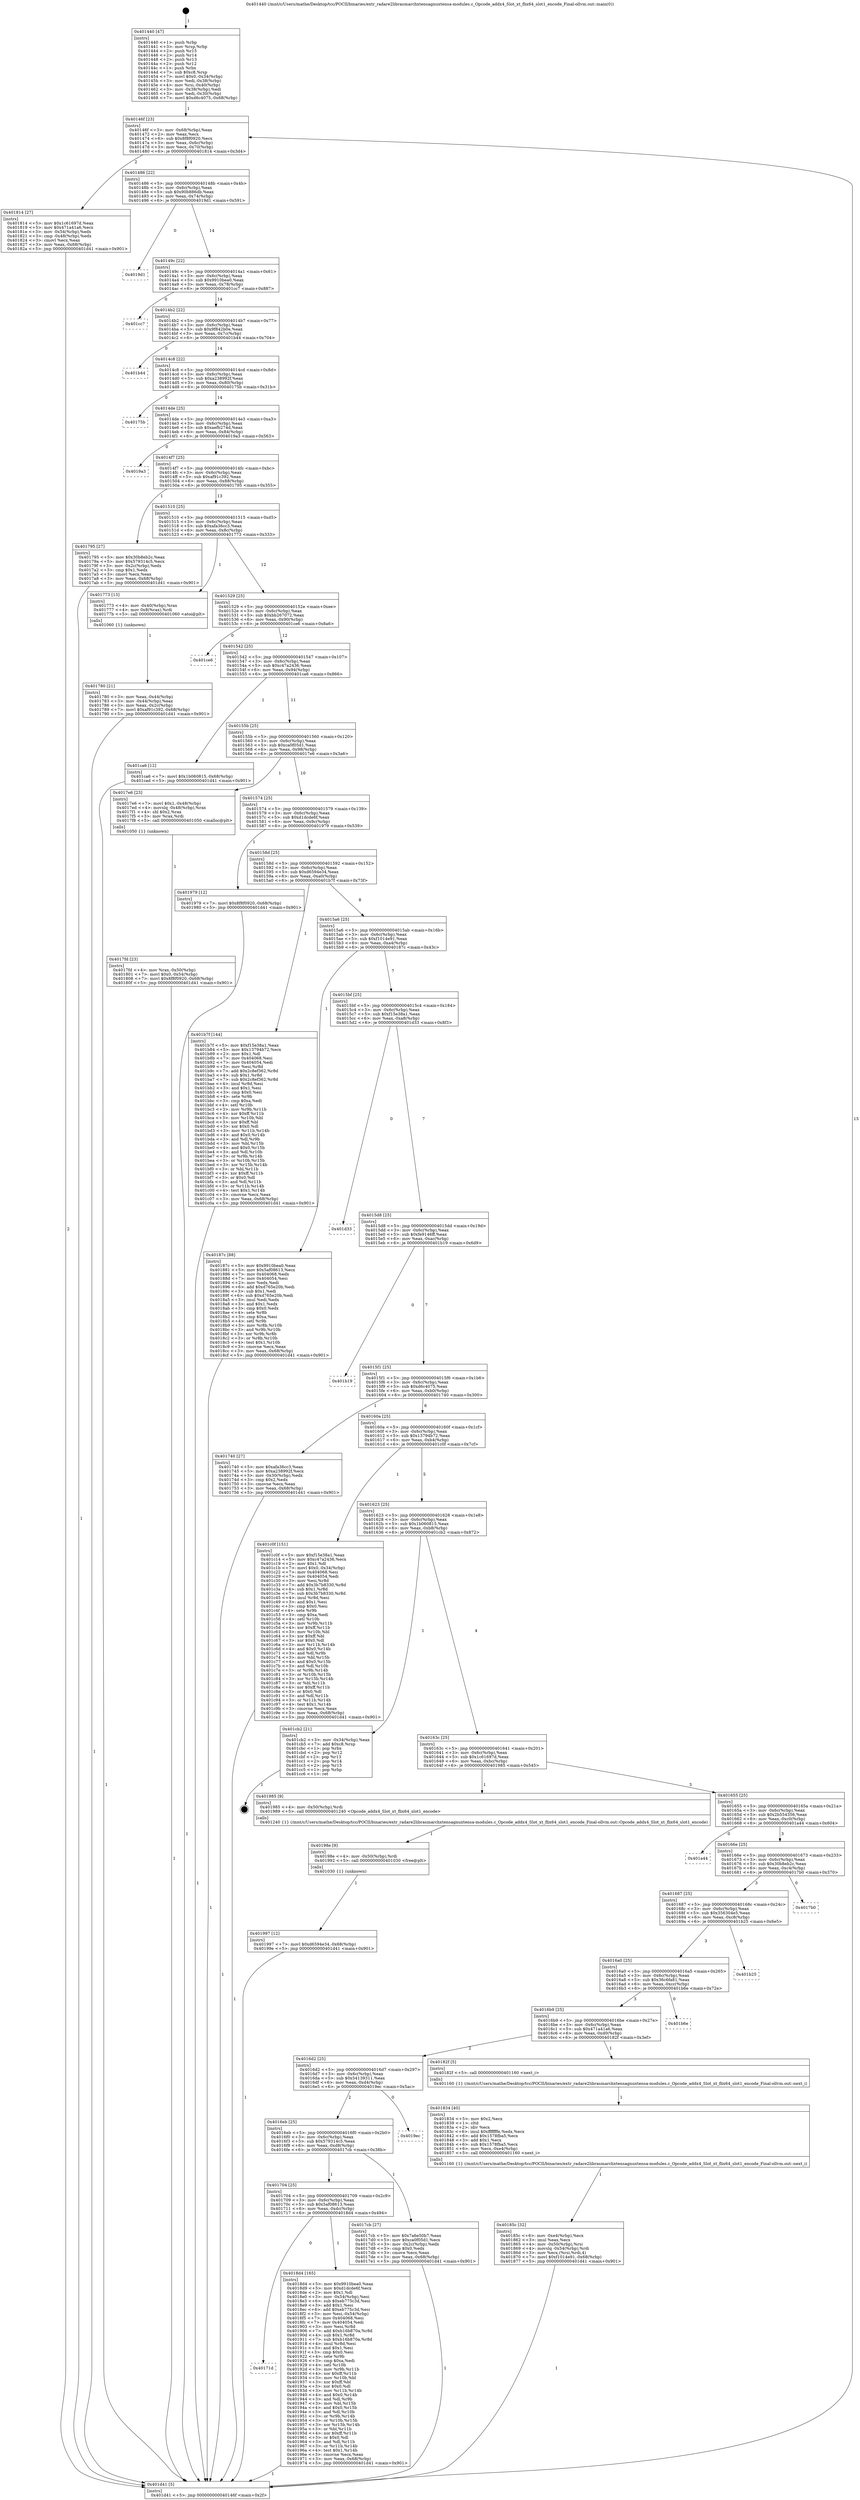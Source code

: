 digraph "0x401440" {
  label = "0x401440 (/mnt/c/Users/mathe/Desktop/tcc/POCII/binaries/extr_radare2librasmarchxtensagnuxtensa-modules.c_Opcode_addx4_Slot_xt_flix64_slot1_encode_Final-ollvm.out::main(0))"
  labelloc = "t"
  node[shape=record]

  Entry [label="",width=0.3,height=0.3,shape=circle,fillcolor=black,style=filled]
  "0x40146f" [label="{
     0x40146f [23]\l
     | [instrs]\l
     &nbsp;&nbsp;0x40146f \<+3\>: mov -0x68(%rbp),%eax\l
     &nbsp;&nbsp;0x401472 \<+2\>: mov %eax,%ecx\l
     &nbsp;&nbsp;0x401474 \<+6\>: sub $0x8f8f0920,%ecx\l
     &nbsp;&nbsp;0x40147a \<+3\>: mov %eax,-0x6c(%rbp)\l
     &nbsp;&nbsp;0x40147d \<+3\>: mov %ecx,-0x70(%rbp)\l
     &nbsp;&nbsp;0x401480 \<+6\>: je 0000000000401814 \<main+0x3d4\>\l
  }"]
  "0x401814" [label="{
     0x401814 [27]\l
     | [instrs]\l
     &nbsp;&nbsp;0x401814 \<+5\>: mov $0x1c61697d,%eax\l
     &nbsp;&nbsp;0x401819 \<+5\>: mov $0x471a41a6,%ecx\l
     &nbsp;&nbsp;0x40181e \<+3\>: mov -0x54(%rbp),%edx\l
     &nbsp;&nbsp;0x401821 \<+3\>: cmp -0x48(%rbp),%edx\l
     &nbsp;&nbsp;0x401824 \<+3\>: cmovl %ecx,%eax\l
     &nbsp;&nbsp;0x401827 \<+3\>: mov %eax,-0x68(%rbp)\l
     &nbsp;&nbsp;0x40182a \<+5\>: jmp 0000000000401d41 \<main+0x901\>\l
  }"]
  "0x401486" [label="{
     0x401486 [22]\l
     | [instrs]\l
     &nbsp;&nbsp;0x401486 \<+5\>: jmp 000000000040148b \<main+0x4b\>\l
     &nbsp;&nbsp;0x40148b \<+3\>: mov -0x6c(%rbp),%eax\l
     &nbsp;&nbsp;0x40148e \<+5\>: sub $0x90b886db,%eax\l
     &nbsp;&nbsp;0x401493 \<+3\>: mov %eax,-0x74(%rbp)\l
     &nbsp;&nbsp;0x401496 \<+6\>: je 00000000004019d1 \<main+0x591\>\l
  }"]
  Exit [label="",width=0.3,height=0.3,shape=circle,fillcolor=black,style=filled,peripheries=2]
  "0x4019d1" [label="{
     0x4019d1\l
  }", style=dashed]
  "0x40149c" [label="{
     0x40149c [22]\l
     | [instrs]\l
     &nbsp;&nbsp;0x40149c \<+5\>: jmp 00000000004014a1 \<main+0x61\>\l
     &nbsp;&nbsp;0x4014a1 \<+3\>: mov -0x6c(%rbp),%eax\l
     &nbsp;&nbsp;0x4014a4 \<+5\>: sub $0x9910bea0,%eax\l
     &nbsp;&nbsp;0x4014a9 \<+3\>: mov %eax,-0x78(%rbp)\l
     &nbsp;&nbsp;0x4014ac \<+6\>: je 0000000000401cc7 \<main+0x887\>\l
  }"]
  "0x401997" [label="{
     0x401997 [12]\l
     | [instrs]\l
     &nbsp;&nbsp;0x401997 \<+7\>: movl $0xd6594e34,-0x68(%rbp)\l
     &nbsp;&nbsp;0x40199e \<+5\>: jmp 0000000000401d41 \<main+0x901\>\l
  }"]
  "0x401cc7" [label="{
     0x401cc7\l
  }", style=dashed]
  "0x4014b2" [label="{
     0x4014b2 [22]\l
     | [instrs]\l
     &nbsp;&nbsp;0x4014b2 \<+5\>: jmp 00000000004014b7 \<main+0x77\>\l
     &nbsp;&nbsp;0x4014b7 \<+3\>: mov -0x6c(%rbp),%eax\l
     &nbsp;&nbsp;0x4014ba \<+5\>: sub $0x9f842b0e,%eax\l
     &nbsp;&nbsp;0x4014bf \<+3\>: mov %eax,-0x7c(%rbp)\l
     &nbsp;&nbsp;0x4014c2 \<+6\>: je 0000000000401b44 \<main+0x704\>\l
  }"]
  "0x40198e" [label="{
     0x40198e [9]\l
     | [instrs]\l
     &nbsp;&nbsp;0x40198e \<+4\>: mov -0x50(%rbp),%rdi\l
     &nbsp;&nbsp;0x401992 \<+5\>: call 0000000000401030 \<free@plt\>\l
     | [calls]\l
     &nbsp;&nbsp;0x401030 \{1\} (unknown)\l
  }"]
  "0x401b44" [label="{
     0x401b44\l
  }", style=dashed]
  "0x4014c8" [label="{
     0x4014c8 [22]\l
     | [instrs]\l
     &nbsp;&nbsp;0x4014c8 \<+5\>: jmp 00000000004014cd \<main+0x8d\>\l
     &nbsp;&nbsp;0x4014cd \<+3\>: mov -0x6c(%rbp),%eax\l
     &nbsp;&nbsp;0x4014d0 \<+5\>: sub $0xa238992f,%eax\l
     &nbsp;&nbsp;0x4014d5 \<+3\>: mov %eax,-0x80(%rbp)\l
     &nbsp;&nbsp;0x4014d8 \<+6\>: je 000000000040175b \<main+0x31b\>\l
  }"]
  "0x40171d" [label="{
     0x40171d\l
  }", style=dashed]
  "0x40175b" [label="{
     0x40175b\l
  }", style=dashed]
  "0x4014de" [label="{
     0x4014de [25]\l
     | [instrs]\l
     &nbsp;&nbsp;0x4014de \<+5\>: jmp 00000000004014e3 \<main+0xa3\>\l
     &nbsp;&nbsp;0x4014e3 \<+3\>: mov -0x6c(%rbp),%eax\l
     &nbsp;&nbsp;0x4014e6 \<+5\>: sub $0xaefb274d,%eax\l
     &nbsp;&nbsp;0x4014eb \<+6\>: mov %eax,-0x84(%rbp)\l
     &nbsp;&nbsp;0x4014f1 \<+6\>: je 00000000004019a3 \<main+0x563\>\l
  }"]
  "0x4018d4" [label="{
     0x4018d4 [165]\l
     | [instrs]\l
     &nbsp;&nbsp;0x4018d4 \<+5\>: mov $0x9910bea0,%eax\l
     &nbsp;&nbsp;0x4018d9 \<+5\>: mov $0xd1dcde6f,%ecx\l
     &nbsp;&nbsp;0x4018de \<+2\>: mov $0x1,%dl\l
     &nbsp;&nbsp;0x4018e0 \<+3\>: mov -0x54(%rbp),%esi\l
     &nbsp;&nbsp;0x4018e3 \<+6\>: sub $0xeb775c3d,%esi\l
     &nbsp;&nbsp;0x4018e9 \<+3\>: add $0x1,%esi\l
     &nbsp;&nbsp;0x4018ec \<+6\>: add $0xeb775c3d,%esi\l
     &nbsp;&nbsp;0x4018f2 \<+3\>: mov %esi,-0x54(%rbp)\l
     &nbsp;&nbsp;0x4018f5 \<+7\>: mov 0x404068,%esi\l
     &nbsp;&nbsp;0x4018fc \<+7\>: mov 0x404054,%edi\l
     &nbsp;&nbsp;0x401903 \<+3\>: mov %esi,%r8d\l
     &nbsp;&nbsp;0x401906 \<+7\>: add $0xb16b870a,%r8d\l
     &nbsp;&nbsp;0x40190d \<+4\>: sub $0x1,%r8d\l
     &nbsp;&nbsp;0x401911 \<+7\>: sub $0xb16b870a,%r8d\l
     &nbsp;&nbsp;0x401918 \<+4\>: imul %r8d,%esi\l
     &nbsp;&nbsp;0x40191c \<+3\>: and $0x1,%esi\l
     &nbsp;&nbsp;0x40191f \<+3\>: cmp $0x0,%esi\l
     &nbsp;&nbsp;0x401922 \<+4\>: sete %r9b\l
     &nbsp;&nbsp;0x401926 \<+3\>: cmp $0xa,%edi\l
     &nbsp;&nbsp;0x401929 \<+4\>: setl %r10b\l
     &nbsp;&nbsp;0x40192d \<+3\>: mov %r9b,%r11b\l
     &nbsp;&nbsp;0x401930 \<+4\>: xor $0xff,%r11b\l
     &nbsp;&nbsp;0x401934 \<+3\>: mov %r10b,%bl\l
     &nbsp;&nbsp;0x401937 \<+3\>: xor $0xff,%bl\l
     &nbsp;&nbsp;0x40193a \<+3\>: xor $0x0,%dl\l
     &nbsp;&nbsp;0x40193d \<+3\>: mov %r11b,%r14b\l
     &nbsp;&nbsp;0x401940 \<+4\>: and $0x0,%r14b\l
     &nbsp;&nbsp;0x401944 \<+3\>: and %dl,%r9b\l
     &nbsp;&nbsp;0x401947 \<+3\>: mov %bl,%r15b\l
     &nbsp;&nbsp;0x40194a \<+4\>: and $0x0,%r15b\l
     &nbsp;&nbsp;0x40194e \<+3\>: and %dl,%r10b\l
     &nbsp;&nbsp;0x401951 \<+3\>: or %r9b,%r14b\l
     &nbsp;&nbsp;0x401954 \<+3\>: or %r10b,%r15b\l
     &nbsp;&nbsp;0x401957 \<+3\>: xor %r15b,%r14b\l
     &nbsp;&nbsp;0x40195a \<+3\>: or %bl,%r11b\l
     &nbsp;&nbsp;0x40195d \<+4\>: xor $0xff,%r11b\l
     &nbsp;&nbsp;0x401961 \<+3\>: or $0x0,%dl\l
     &nbsp;&nbsp;0x401964 \<+3\>: and %dl,%r11b\l
     &nbsp;&nbsp;0x401967 \<+3\>: or %r11b,%r14b\l
     &nbsp;&nbsp;0x40196a \<+4\>: test $0x1,%r14b\l
     &nbsp;&nbsp;0x40196e \<+3\>: cmovne %ecx,%eax\l
     &nbsp;&nbsp;0x401971 \<+3\>: mov %eax,-0x68(%rbp)\l
     &nbsp;&nbsp;0x401974 \<+5\>: jmp 0000000000401d41 \<main+0x901\>\l
  }"]
  "0x4019a3" [label="{
     0x4019a3\l
  }", style=dashed]
  "0x4014f7" [label="{
     0x4014f7 [25]\l
     | [instrs]\l
     &nbsp;&nbsp;0x4014f7 \<+5\>: jmp 00000000004014fc \<main+0xbc\>\l
     &nbsp;&nbsp;0x4014fc \<+3\>: mov -0x6c(%rbp),%eax\l
     &nbsp;&nbsp;0x4014ff \<+5\>: sub $0xaf91c392,%eax\l
     &nbsp;&nbsp;0x401504 \<+6\>: mov %eax,-0x88(%rbp)\l
     &nbsp;&nbsp;0x40150a \<+6\>: je 0000000000401795 \<main+0x355\>\l
  }"]
  "0x40185c" [label="{
     0x40185c [32]\l
     | [instrs]\l
     &nbsp;&nbsp;0x40185c \<+6\>: mov -0xe4(%rbp),%ecx\l
     &nbsp;&nbsp;0x401862 \<+3\>: imul %eax,%ecx\l
     &nbsp;&nbsp;0x401865 \<+4\>: mov -0x50(%rbp),%rsi\l
     &nbsp;&nbsp;0x401869 \<+4\>: movslq -0x54(%rbp),%rdi\l
     &nbsp;&nbsp;0x40186d \<+3\>: mov %ecx,(%rsi,%rdi,4)\l
     &nbsp;&nbsp;0x401870 \<+7\>: movl $0xf1014e91,-0x68(%rbp)\l
     &nbsp;&nbsp;0x401877 \<+5\>: jmp 0000000000401d41 \<main+0x901\>\l
  }"]
  "0x401795" [label="{
     0x401795 [27]\l
     | [instrs]\l
     &nbsp;&nbsp;0x401795 \<+5\>: mov $0x30b8eb2c,%eax\l
     &nbsp;&nbsp;0x40179a \<+5\>: mov $0x579314c5,%ecx\l
     &nbsp;&nbsp;0x40179f \<+3\>: mov -0x2c(%rbp),%edx\l
     &nbsp;&nbsp;0x4017a2 \<+3\>: cmp $0x1,%edx\l
     &nbsp;&nbsp;0x4017a5 \<+3\>: cmovl %ecx,%eax\l
     &nbsp;&nbsp;0x4017a8 \<+3\>: mov %eax,-0x68(%rbp)\l
     &nbsp;&nbsp;0x4017ab \<+5\>: jmp 0000000000401d41 \<main+0x901\>\l
  }"]
  "0x401510" [label="{
     0x401510 [25]\l
     | [instrs]\l
     &nbsp;&nbsp;0x401510 \<+5\>: jmp 0000000000401515 \<main+0xd5\>\l
     &nbsp;&nbsp;0x401515 \<+3\>: mov -0x6c(%rbp),%eax\l
     &nbsp;&nbsp;0x401518 \<+5\>: sub $0xafa36cc3,%eax\l
     &nbsp;&nbsp;0x40151d \<+6\>: mov %eax,-0x8c(%rbp)\l
     &nbsp;&nbsp;0x401523 \<+6\>: je 0000000000401773 \<main+0x333\>\l
  }"]
  "0x401834" [label="{
     0x401834 [40]\l
     | [instrs]\l
     &nbsp;&nbsp;0x401834 \<+5\>: mov $0x2,%ecx\l
     &nbsp;&nbsp;0x401839 \<+1\>: cltd\l
     &nbsp;&nbsp;0x40183a \<+2\>: idiv %ecx\l
     &nbsp;&nbsp;0x40183c \<+6\>: imul $0xfffffffe,%edx,%ecx\l
     &nbsp;&nbsp;0x401842 \<+6\>: add $0x1578fba5,%ecx\l
     &nbsp;&nbsp;0x401848 \<+3\>: add $0x1,%ecx\l
     &nbsp;&nbsp;0x40184b \<+6\>: sub $0x1578fba5,%ecx\l
     &nbsp;&nbsp;0x401851 \<+6\>: mov %ecx,-0xe4(%rbp)\l
     &nbsp;&nbsp;0x401857 \<+5\>: call 0000000000401160 \<next_i\>\l
     | [calls]\l
     &nbsp;&nbsp;0x401160 \{1\} (/mnt/c/Users/mathe/Desktop/tcc/POCII/binaries/extr_radare2librasmarchxtensagnuxtensa-modules.c_Opcode_addx4_Slot_xt_flix64_slot1_encode_Final-ollvm.out::next_i)\l
  }"]
  "0x401773" [label="{
     0x401773 [13]\l
     | [instrs]\l
     &nbsp;&nbsp;0x401773 \<+4\>: mov -0x40(%rbp),%rax\l
     &nbsp;&nbsp;0x401777 \<+4\>: mov 0x8(%rax),%rdi\l
     &nbsp;&nbsp;0x40177b \<+5\>: call 0000000000401060 \<atoi@plt\>\l
     | [calls]\l
     &nbsp;&nbsp;0x401060 \{1\} (unknown)\l
  }"]
  "0x401529" [label="{
     0x401529 [25]\l
     | [instrs]\l
     &nbsp;&nbsp;0x401529 \<+5\>: jmp 000000000040152e \<main+0xee\>\l
     &nbsp;&nbsp;0x40152e \<+3\>: mov -0x6c(%rbp),%eax\l
     &nbsp;&nbsp;0x401531 \<+5\>: sub $0xbb267072,%eax\l
     &nbsp;&nbsp;0x401536 \<+6\>: mov %eax,-0x90(%rbp)\l
     &nbsp;&nbsp;0x40153c \<+6\>: je 0000000000401ce6 \<main+0x8a6\>\l
  }"]
  "0x4017fd" [label="{
     0x4017fd [23]\l
     | [instrs]\l
     &nbsp;&nbsp;0x4017fd \<+4\>: mov %rax,-0x50(%rbp)\l
     &nbsp;&nbsp;0x401801 \<+7\>: movl $0x0,-0x54(%rbp)\l
     &nbsp;&nbsp;0x401808 \<+7\>: movl $0x8f8f0920,-0x68(%rbp)\l
     &nbsp;&nbsp;0x40180f \<+5\>: jmp 0000000000401d41 \<main+0x901\>\l
  }"]
  "0x401ce6" [label="{
     0x401ce6\l
  }", style=dashed]
  "0x401542" [label="{
     0x401542 [25]\l
     | [instrs]\l
     &nbsp;&nbsp;0x401542 \<+5\>: jmp 0000000000401547 \<main+0x107\>\l
     &nbsp;&nbsp;0x401547 \<+3\>: mov -0x6c(%rbp),%eax\l
     &nbsp;&nbsp;0x40154a \<+5\>: sub $0xc47a2436,%eax\l
     &nbsp;&nbsp;0x40154f \<+6\>: mov %eax,-0x94(%rbp)\l
     &nbsp;&nbsp;0x401555 \<+6\>: je 0000000000401ca6 \<main+0x866\>\l
  }"]
  "0x401704" [label="{
     0x401704 [25]\l
     | [instrs]\l
     &nbsp;&nbsp;0x401704 \<+5\>: jmp 0000000000401709 \<main+0x2c9\>\l
     &nbsp;&nbsp;0x401709 \<+3\>: mov -0x6c(%rbp),%eax\l
     &nbsp;&nbsp;0x40170c \<+5\>: sub $0x5af08613,%eax\l
     &nbsp;&nbsp;0x401711 \<+6\>: mov %eax,-0xdc(%rbp)\l
     &nbsp;&nbsp;0x401717 \<+6\>: je 00000000004018d4 \<main+0x494\>\l
  }"]
  "0x401ca6" [label="{
     0x401ca6 [12]\l
     | [instrs]\l
     &nbsp;&nbsp;0x401ca6 \<+7\>: movl $0x1b060815,-0x68(%rbp)\l
     &nbsp;&nbsp;0x401cad \<+5\>: jmp 0000000000401d41 \<main+0x901\>\l
  }"]
  "0x40155b" [label="{
     0x40155b [25]\l
     | [instrs]\l
     &nbsp;&nbsp;0x40155b \<+5\>: jmp 0000000000401560 \<main+0x120\>\l
     &nbsp;&nbsp;0x401560 \<+3\>: mov -0x6c(%rbp),%eax\l
     &nbsp;&nbsp;0x401563 \<+5\>: sub $0xca0f05d1,%eax\l
     &nbsp;&nbsp;0x401568 \<+6\>: mov %eax,-0x98(%rbp)\l
     &nbsp;&nbsp;0x40156e \<+6\>: je 00000000004017e6 \<main+0x3a6\>\l
  }"]
  "0x4017cb" [label="{
     0x4017cb [27]\l
     | [instrs]\l
     &nbsp;&nbsp;0x4017cb \<+5\>: mov $0x7a6e50b7,%eax\l
     &nbsp;&nbsp;0x4017d0 \<+5\>: mov $0xca0f05d1,%ecx\l
     &nbsp;&nbsp;0x4017d5 \<+3\>: mov -0x2c(%rbp),%edx\l
     &nbsp;&nbsp;0x4017d8 \<+3\>: cmp $0x0,%edx\l
     &nbsp;&nbsp;0x4017db \<+3\>: cmove %ecx,%eax\l
     &nbsp;&nbsp;0x4017de \<+3\>: mov %eax,-0x68(%rbp)\l
     &nbsp;&nbsp;0x4017e1 \<+5\>: jmp 0000000000401d41 \<main+0x901\>\l
  }"]
  "0x4017e6" [label="{
     0x4017e6 [23]\l
     | [instrs]\l
     &nbsp;&nbsp;0x4017e6 \<+7\>: movl $0x1,-0x48(%rbp)\l
     &nbsp;&nbsp;0x4017ed \<+4\>: movslq -0x48(%rbp),%rax\l
     &nbsp;&nbsp;0x4017f1 \<+4\>: shl $0x2,%rax\l
     &nbsp;&nbsp;0x4017f5 \<+3\>: mov %rax,%rdi\l
     &nbsp;&nbsp;0x4017f8 \<+5\>: call 0000000000401050 \<malloc@plt\>\l
     | [calls]\l
     &nbsp;&nbsp;0x401050 \{1\} (unknown)\l
  }"]
  "0x401574" [label="{
     0x401574 [25]\l
     | [instrs]\l
     &nbsp;&nbsp;0x401574 \<+5\>: jmp 0000000000401579 \<main+0x139\>\l
     &nbsp;&nbsp;0x401579 \<+3\>: mov -0x6c(%rbp),%eax\l
     &nbsp;&nbsp;0x40157c \<+5\>: sub $0xd1dcde6f,%eax\l
     &nbsp;&nbsp;0x401581 \<+6\>: mov %eax,-0x9c(%rbp)\l
     &nbsp;&nbsp;0x401587 \<+6\>: je 0000000000401979 \<main+0x539\>\l
  }"]
  "0x4016eb" [label="{
     0x4016eb [25]\l
     | [instrs]\l
     &nbsp;&nbsp;0x4016eb \<+5\>: jmp 00000000004016f0 \<main+0x2b0\>\l
     &nbsp;&nbsp;0x4016f0 \<+3\>: mov -0x6c(%rbp),%eax\l
     &nbsp;&nbsp;0x4016f3 \<+5\>: sub $0x579314c5,%eax\l
     &nbsp;&nbsp;0x4016f8 \<+6\>: mov %eax,-0xd8(%rbp)\l
     &nbsp;&nbsp;0x4016fe \<+6\>: je 00000000004017cb \<main+0x38b\>\l
  }"]
  "0x401979" [label="{
     0x401979 [12]\l
     | [instrs]\l
     &nbsp;&nbsp;0x401979 \<+7\>: movl $0x8f8f0920,-0x68(%rbp)\l
     &nbsp;&nbsp;0x401980 \<+5\>: jmp 0000000000401d41 \<main+0x901\>\l
  }"]
  "0x40158d" [label="{
     0x40158d [25]\l
     | [instrs]\l
     &nbsp;&nbsp;0x40158d \<+5\>: jmp 0000000000401592 \<main+0x152\>\l
     &nbsp;&nbsp;0x401592 \<+3\>: mov -0x6c(%rbp),%eax\l
     &nbsp;&nbsp;0x401595 \<+5\>: sub $0xd6594e34,%eax\l
     &nbsp;&nbsp;0x40159a \<+6\>: mov %eax,-0xa0(%rbp)\l
     &nbsp;&nbsp;0x4015a0 \<+6\>: je 0000000000401b7f \<main+0x73f\>\l
  }"]
  "0x4019ec" [label="{
     0x4019ec\l
  }", style=dashed]
  "0x401b7f" [label="{
     0x401b7f [144]\l
     | [instrs]\l
     &nbsp;&nbsp;0x401b7f \<+5\>: mov $0xf15e38a1,%eax\l
     &nbsp;&nbsp;0x401b84 \<+5\>: mov $0x13794b72,%ecx\l
     &nbsp;&nbsp;0x401b89 \<+2\>: mov $0x1,%dl\l
     &nbsp;&nbsp;0x401b8b \<+7\>: mov 0x404068,%esi\l
     &nbsp;&nbsp;0x401b92 \<+7\>: mov 0x404054,%edi\l
     &nbsp;&nbsp;0x401b99 \<+3\>: mov %esi,%r8d\l
     &nbsp;&nbsp;0x401b9c \<+7\>: add $0x2c8ef362,%r8d\l
     &nbsp;&nbsp;0x401ba3 \<+4\>: sub $0x1,%r8d\l
     &nbsp;&nbsp;0x401ba7 \<+7\>: sub $0x2c8ef362,%r8d\l
     &nbsp;&nbsp;0x401bae \<+4\>: imul %r8d,%esi\l
     &nbsp;&nbsp;0x401bb2 \<+3\>: and $0x1,%esi\l
     &nbsp;&nbsp;0x401bb5 \<+3\>: cmp $0x0,%esi\l
     &nbsp;&nbsp;0x401bb8 \<+4\>: sete %r9b\l
     &nbsp;&nbsp;0x401bbc \<+3\>: cmp $0xa,%edi\l
     &nbsp;&nbsp;0x401bbf \<+4\>: setl %r10b\l
     &nbsp;&nbsp;0x401bc3 \<+3\>: mov %r9b,%r11b\l
     &nbsp;&nbsp;0x401bc6 \<+4\>: xor $0xff,%r11b\l
     &nbsp;&nbsp;0x401bca \<+3\>: mov %r10b,%bl\l
     &nbsp;&nbsp;0x401bcd \<+3\>: xor $0xff,%bl\l
     &nbsp;&nbsp;0x401bd0 \<+3\>: xor $0x0,%dl\l
     &nbsp;&nbsp;0x401bd3 \<+3\>: mov %r11b,%r14b\l
     &nbsp;&nbsp;0x401bd6 \<+4\>: and $0x0,%r14b\l
     &nbsp;&nbsp;0x401bda \<+3\>: and %dl,%r9b\l
     &nbsp;&nbsp;0x401bdd \<+3\>: mov %bl,%r15b\l
     &nbsp;&nbsp;0x401be0 \<+4\>: and $0x0,%r15b\l
     &nbsp;&nbsp;0x401be4 \<+3\>: and %dl,%r10b\l
     &nbsp;&nbsp;0x401be7 \<+3\>: or %r9b,%r14b\l
     &nbsp;&nbsp;0x401bea \<+3\>: or %r10b,%r15b\l
     &nbsp;&nbsp;0x401bed \<+3\>: xor %r15b,%r14b\l
     &nbsp;&nbsp;0x401bf0 \<+3\>: or %bl,%r11b\l
     &nbsp;&nbsp;0x401bf3 \<+4\>: xor $0xff,%r11b\l
     &nbsp;&nbsp;0x401bf7 \<+3\>: or $0x0,%dl\l
     &nbsp;&nbsp;0x401bfa \<+3\>: and %dl,%r11b\l
     &nbsp;&nbsp;0x401bfd \<+3\>: or %r11b,%r14b\l
     &nbsp;&nbsp;0x401c00 \<+4\>: test $0x1,%r14b\l
     &nbsp;&nbsp;0x401c04 \<+3\>: cmovne %ecx,%eax\l
     &nbsp;&nbsp;0x401c07 \<+3\>: mov %eax,-0x68(%rbp)\l
     &nbsp;&nbsp;0x401c0a \<+5\>: jmp 0000000000401d41 \<main+0x901\>\l
  }"]
  "0x4015a6" [label="{
     0x4015a6 [25]\l
     | [instrs]\l
     &nbsp;&nbsp;0x4015a6 \<+5\>: jmp 00000000004015ab \<main+0x16b\>\l
     &nbsp;&nbsp;0x4015ab \<+3\>: mov -0x6c(%rbp),%eax\l
     &nbsp;&nbsp;0x4015ae \<+5\>: sub $0xf1014e91,%eax\l
     &nbsp;&nbsp;0x4015b3 \<+6\>: mov %eax,-0xa4(%rbp)\l
     &nbsp;&nbsp;0x4015b9 \<+6\>: je 000000000040187c \<main+0x43c\>\l
  }"]
  "0x4016d2" [label="{
     0x4016d2 [25]\l
     | [instrs]\l
     &nbsp;&nbsp;0x4016d2 \<+5\>: jmp 00000000004016d7 \<main+0x297\>\l
     &nbsp;&nbsp;0x4016d7 \<+3\>: mov -0x6c(%rbp),%eax\l
     &nbsp;&nbsp;0x4016da \<+5\>: sub $0x54139311,%eax\l
     &nbsp;&nbsp;0x4016df \<+6\>: mov %eax,-0xd4(%rbp)\l
     &nbsp;&nbsp;0x4016e5 \<+6\>: je 00000000004019ec \<main+0x5ac\>\l
  }"]
  "0x40187c" [label="{
     0x40187c [88]\l
     | [instrs]\l
     &nbsp;&nbsp;0x40187c \<+5\>: mov $0x9910bea0,%eax\l
     &nbsp;&nbsp;0x401881 \<+5\>: mov $0x5af08613,%ecx\l
     &nbsp;&nbsp;0x401886 \<+7\>: mov 0x404068,%edx\l
     &nbsp;&nbsp;0x40188d \<+7\>: mov 0x404054,%esi\l
     &nbsp;&nbsp;0x401894 \<+2\>: mov %edx,%edi\l
     &nbsp;&nbsp;0x401896 \<+6\>: add $0xd765e20b,%edi\l
     &nbsp;&nbsp;0x40189c \<+3\>: sub $0x1,%edi\l
     &nbsp;&nbsp;0x40189f \<+6\>: sub $0xd765e20b,%edi\l
     &nbsp;&nbsp;0x4018a5 \<+3\>: imul %edi,%edx\l
     &nbsp;&nbsp;0x4018a8 \<+3\>: and $0x1,%edx\l
     &nbsp;&nbsp;0x4018ab \<+3\>: cmp $0x0,%edx\l
     &nbsp;&nbsp;0x4018ae \<+4\>: sete %r8b\l
     &nbsp;&nbsp;0x4018b2 \<+3\>: cmp $0xa,%esi\l
     &nbsp;&nbsp;0x4018b5 \<+4\>: setl %r9b\l
     &nbsp;&nbsp;0x4018b9 \<+3\>: mov %r8b,%r10b\l
     &nbsp;&nbsp;0x4018bc \<+3\>: and %r9b,%r10b\l
     &nbsp;&nbsp;0x4018bf \<+3\>: xor %r9b,%r8b\l
     &nbsp;&nbsp;0x4018c2 \<+3\>: or %r8b,%r10b\l
     &nbsp;&nbsp;0x4018c5 \<+4\>: test $0x1,%r10b\l
     &nbsp;&nbsp;0x4018c9 \<+3\>: cmovne %ecx,%eax\l
     &nbsp;&nbsp;0x4018cc \<+3\>: mov %eax,-0x68(%rbp)\l
     &nbsp;&nbsp;0x4018cf \<+5\>: jmp 0000000000401d41 \<main+0x901\>\l
  }"]
  "0x4015bf" [label="{
     0x4015bf [25]\l
     | [instrs]\l
     &nbsp;&nbsp;0x4015bf \<+5\>: jmp 00000000004015c4 \<main+0x184\>\l
     &nbsp;&nbsp;0x4015c4 \<+3\>: mov -0x6c(%rbp),%eax\l
     &nbsp;&nbsp;0x4015c7 \<+5\>: sub $0xf15e38a1,%eax\l
     &nbsp;&nbsp;0x4015cc \<+6\>: mov %eax,-0xa8(%rbp)\l
     &nbsp;&nbsp;0x4015d2 \<+6\>: je 0000000000401d33 \<main+0x8f3\>\l
  }"]
  "0x40182f" [label="{
     0x40182f [5]\l
     | [instrs]\l
     &nbsp;&nbsp;0x40182f \<+5\>: call 0000000000401160 \<next_i\>\l
     | [calls]\l
     &nbsp;&nbsp;0x401160 \{1\} (/mnt/c/Users/mathe/Desktop/tcc/POCII/binaries/extr_radare2librasmarchxtensagnuxtensa-modules.c_Opcode_addx4_Slot_xt_flix64_slot1_encode_Final-ollvm.out::next_i)\l
  }"]
  "0x401d33" [label="{
     0x401d33\l
  }", style=dashed]
  "0x4015d8" [label="{
     0x4015d8 [25]\l
     | [instrs]\l
     &nbsp;&nbsp;0x4015d8 \<+5\>: jmp 00000000004015dd \<main+0x19d\>\l
     &nbsp;&nbsp;0x4015dd \<+3\>: mov -0x6c(%rbp),%eax\l
     &nbsp;&nbsp;0x4015e0 \<+5\>: sub $0xfe9146ff,%eax\l
     &nbsp;&nbsp;0x4015e5 \<+6\>: mov %eax,-0xac(%rbp)\l
     &nbsp;&nbsp;0x4015eb \<+6\>: je 0000000000401b19 \<main+0x6d9\>\l
  }"]
  "0x4016b9" [label="{
     0x4016b9 [25]\l
     | [instrs]\l
     &nbsp;&nbsp;0x4016b9 \<+5\>: jmp 00000000004016be \<main+0x27e\>\l
     &nbsp;&nbsp;0x4016be \<+3\>: mov -0x6c(%rbp),%eax\l
     &nbsp;&nbsp;0x4016c1 \<+5\>: sub $0x471a41a6,%eax\l
     &nbsp;&nbsp;0x4016c6 \<+6\>: mov %eax,-0xd0(%rbp)\l
     &nbsp;&nbsp;0x4016cc \<+6\>: je 000000000040182f \<main+0x3ef\>\l
  }"]
  "0x401b19" [label="{
     0x401b19\l
  }", style=dashed]
  "0x4015f1" [label="{
     0x4015f1 [25]\l
     | [instrs]\l
     &nbsp;&nbsp;0x4015f1 \<+5\>: jmp 00000000004015f6 \<main+0x1b6\>\l
     &nbsp;&nbsp;0x4015f6 \<+3\>: mov -0x6c(%rbp),%eax\l
     &nbsp;&nbsp;0x4015f9 \<+5\>: sub $0xd6c4075,%eax\l
     &nbsp;&nbsp;0x4015fe \<+6\>: mov %eax,-0xb0(%rbp)\l
     &nbsp;&nbsp;0x401604 \<+6\>: je 0000000000401740 \<main+0x300\>\l
  }"]
  "0x401b6e" [label="{
     0x401b6e\l
  }", style=dashed]
  "0x401740" [label="{
     0x401740 [27]\l
     | [instrs]\l
     &nbsp;&nbsp;0x401740 \<+5\>: mov $0xafa36cc3,%eax\l
     &nbsp;&nbsp;0x401745 \<+5\>: mov $0xa238992f,%ecx\l
     &nbsp;&nbsp;0x40174a \<+3\>: mov -0x30(%rbp),%edx\l
     &nbsp;&nbsp;0x40174d \<+3\>: cmp $0x2,%edx\l
     &nbsp;&nbsp;0x401750 \<+3\>: cmovne %ecx,%eax\l
     &nbsp;&nbsp;0x401753 \<+3\>: mov %eax,-0x68(%rbp)\l
     &nbsp;&nbsp;0x401756 \<+5\>: jmp 0000000000401d41 \<main+0x901\>\l
  }"]
  "0x40160a" [label="{
     0x40160a [25]\l
     | [instrs]\l
     &nbsp;&nbsp;0x40160a \<+5\>: jmp 000000000040160f \<main+0x1cf\>\l
     &nbsp;&nbsp;0x40160f \<+3\>: mov -0x6c(%rbp),%eax\l
     &nbsp;&nbsp;0x401612 \<+5\>: sub $0x13794b72,%eax\l
     &nbsp;&nbsp;0x401617 \<+6\>: mov %eax,-0xb4(%rbp)\l
     &nbsp;&nbsp;0x40161d \<+6\>: je 0000000000401c0f \<main+0x7cf\>\l
  }"]
  "0x401d41" [label="{
     0x401d41 [5]\l
     | [instrs]\l
     &nbsp;&nbsp;0x401d41 \<+5\>: jmp 000000000040146f \<main+0x2f\>\l
  }"]
  "0x401440" [label="{
     0x401440 [47]\l
     | [instrs]\l
     &nbsp;&nbsp;0x401440 \<+1\>: push %rbp\l
     &nbsp;&nbsp;0x401441 \<+3\>: mov %rsp,%rbp\l
     &nbsp;&nbsp;0x401444 \<+2\>: push %r15\l
     &nbsp;&nbsp;0x401446 \<+2\>: push %r14\l
     &nbsp;&nbsp;0x401448 \<+2\>: push %r13\l
     &nbsp;&nbsp;0x40144a \<+2\>: push %r12\l
     &nbsp;&nbsp;0x40144c \<+1\>: push %rbx\l
     &nbsp;&nbsp;0x40144d \<+7\>: sub $0xc8,%rsp\l
     &nbsp;&nbsp;0x401454 \<+7\>: movl $0x0,-0x34(%rbp)\l
     &nbsp;&nbsp;0x40145b \<+3\>: mov %edi,-0x38(%rbp)\l
     &nbsp;&nbsp;0x40145e \<+4\>: mov %rsi,-0x40(%rbp)\l
     &nbsp;&nbsp;0x401462 \<+3\>: mov -0x38(%rbp),%edi\l
     &nbsp;&nbsp;0x401465 \<+3\>: mov %edi,-0x30(%rbp)\l
     &nbsp;&nbsp;0x401468 \<+7\>: movl $0xd6c4075,-0x68(%rbp)\l
  }"]
  "0x401780" [label="{
     0x401780 [21]\l
     | [instrs]\l
     &nbsp;&nbsp;0x401780 \<+3\>: mov %eax,-0x44(%rbp)\l
     &nbsp;&nbsp;0x401783 \<+3\>: mov -0x44(%rbp),%eax\l
     &nbsp;&nbsp;0x401786 \<+3\>: mov %eax,-0x2c(%rbp)\l
     &nbsp;&nbsp;0x401789 \<+7\>: movl $0xaf91c392,-0x68(%rbp)\l
     &nbsp;&nbsp;0x401790 \<+5\>: jmp 0000000000401d41 \<main+0x901\>\l
  }"]
  "0x4016a0" [label="{
     0x4016a0 [25]\l
     | [instrs]\l
     &nbsp;&nbsp;0x4016a0 \<+5\>: jmp 00000000004016a5 \<main+0x265\>\l
     &nbsp;&nbsp;0x4016a5 \<+3\>: mov -0x6c(%rbp),%eax\l
     &nbsp;&nbsp;0x4016a8 \<+5\>: sub $0x36c6fa81,%eax\l
     &nbsp;&nbsp;0x4016ad \<+6\>: mov %eax,-0xcc(%rbp)\l
     &nbsp;&nbsp;0x4016b3 \<+6\>: je 0000000000401b6e \<main+0x72e\>\l
  }"]
  "0x401c0f" [label="{
     0x401c0f [151]\l
     | [instrs]\l
     &nbsp;&nbsp;0x401c0f \<+5\>: mov $0xf15e38a1,%eax\l
     &nbsp;&nbsp;0x401c14 \<+5\>: mov $0xc47a2436,%ecx\l
     &nbsp;&nbsp;0x401c19 \<+2\>: mov $0x1,%dl\l
     &nbsp;&nbsp;0x401c1b \<+7\>: movl $0x0,-0x34(%rbp)\l
     &nbsp;&nbsp;0x401c22 \<+7\>: mov 0x404068,%esi\l
     &nbsp;&nbsp;0x401c29 \<+7\>: mov 0x404054,%edi\l
     &nbsp;&nbsp;0x401c30 \<+3\>: mov %esi,%r8d\l
     &nbsp;&nbsp;0x401c33 \<+7\>: add $0x3b7b8330,%r8d\l
     &nbsp;&nbsp;0x401c3a \<+4\>: sub $0x1,%r8d\l
     &nbsp;&nbsp;0x401c3e \<+7\>: sub $0x3b7b8330,%r8d\l
     &nbsp;&nbsp;0x401c45 \<+4\>: imul %r8d,%esi\l
     &nbsp;&nbsp;0x401c49 \<+3\>: and $0x1,%esi\l
     &nbsp;&nbsp;0x401c4c \<+3\>: cmp $0x0,%esi\l
     &nbsp;&nbsp;0x401c4f \<+4\>: sete %r9b\l
     &nbsp;&nbsp;0x401c53 \<+3\>: cmp $0xa,%edi\l
     &nbsp;&nbsp;0x401c56 \<+4\>: setl %r10b\l
     &nbsp;&nbsp;0x401c5a \<+3\>: mov %r9b,%r11b\l
     &nbsp;&nbsp;0x401c5d \<+4\>: xor $0xff,%r11b\l
     &nbsp;&nbsp;0x401c61 \<+3\>: mov %r10b,%bl\l
     &nbsp;&nbsp;0x401c64 \<+3\>: xor $0xff,%bl\l
     &nbsp;&nbsp;0x401c67 \<+3\>: xor $0x0,%dl\l
     &nbsp;&nbsp;0x401c6a \<+3\>: mov %r11b,%r14b\l
     &nbsp;&nbsp;0x401c6d \<+4\>: and $0x0,%r14b\l
     &nbsp;&nbsp;0x401c71 \<+3\>: and %dl,%r9b\l
     &nbsp;&nbsp;0x401c74 \<+3\>: mov %bl,%r15b\l
     &nbsp;&nbsp;0x401c77 \<+4\>: and $0x0,%r15b\l
     &nbsp;&nbsp;0x401c7b \<+3\>: and %dl,%r10b\l
     &nbsp;&nbsp;0x401c7e \<+3\>: or %r9b,%r14b\l
     &nbsp;&nbsp;0x401c81 \<+3\>: or %r10b,%r15b\l
     &nbsp;&nbsp;0x401c84 \<+3\>: xor %r15b,%r14b\l
     &nbsp;&nbsp;0x401c87 \<+3\>: or %bl,%r11b\l
     &nbsp;&nbsp;0x401c8a \<+4\>: xor $0xff,%r11b\l
     &nbsp;&nbsp;0x401c8e \<+3\>: or $0x0,%dl\l
     &nbsp;&nbsp;0x401c91 \<+3\>: and %dl,%r11b\l
     &nbsp;&nbsp;0x401c94 \<+3\>: or %r11b,%r14b\l
     &nbsp;&nbsp;0x401c97 \<+4\>: test $0x1,%r14b\l
     &nbsp;&nbsp;0x401c9b \<+3\>: cmovne %ecx,%eax\l
     &nbsp;&nbsp;0x401c9e \<+3\>: mov %eax,-0x68(%rbp)\l
     &nbsp;&nbsp;0x401ca1 \<+5\>: jmp 0000000000401d41 \<main+0x901\>\l
  }"]
  "0x401623" [label="{
     0x401623 [25]\l
     | [instrs]\l
     &nbsp;&nbsp;0x401623 \<+5\>: jmp 0000000000401628 \<main+0x1e8\>\l
     &nbsp;&nbsp;0x401628 \<+3\>: mov -0x6c(%rbp),%eax\l
     &nbsp;&nbsp;0x40162b \<+5\>: sub $0x1b060815,%eax\l
     &nbsp;&nbsp;0x401630 \<+6\>: mov %eax,-0xb8(%rbp)\l
     &nbsp;&nbsp;0x401636 \<+6\>: je 0000000000401cb2 \<main+0x872\>\l
  }"]
  "0x401b25" [label="{
     0x401b25\l
  }", style=dashed]
  "0x401cb2" [label="{
     0x401cb2 [21]\l
     | [instrs]\l
     &nbsp;&nbsp;0x401cb2 \<+3\>: mov -0x34(%rbp),%eax\l
     &nbsp;&nbsp;0x401cb5 \<+7\>: add $0xc8,%rsp\l
     &nbsp;&nbsp;0x401cbc \<+1\>: pop %rbx\l
     &nbsp;&nbsp;0x401cbd \<+2\>: pop %r12\l
     &nbsp;&nbsp;0x401cbf \<+2\>: pop %r13\l
     &nbsp;&nbsp;0x401cc1 \<+2\>: pop %r14\l
     &nbsp;&nbsp;0x401cc3 \<+2\>: pop %r15\l
     &nbsp;&nbsp;0x401cc5 \<+1\>: pop %rbp\l
     &nbsp;&nbsp;0x401cc6 \<+1\>: ret\l
  }"]
  "0x40163c" [label="{
     0x40163c [25]\l
     | [instrs]\l
     &nbsp;&nbsp;0x40163c \<+5\>: jmp 0000000000401641 \<main+0x201\>\l
     &nbsp;&nbsp;0x401641 \<+3\>: mov -0x6c(%rbp),%eax\l
     &nbsp;&nbsp;0x401644 \<+5\>: sub $0x1c61697d,%eax\l
     &nbsp;&nbsp;0x401649 \<+6\>: mov %eax,-0xbc(%rbp)\l
     &nbsp;&nbsp;0x40164f \<+6\>: je 0000000000401985 \<main+0x545\>\l
  }"]
  "0x401687" [label="{
     0x401687 [25]\l
     | [instrs]\l
     &nbsp;&nbsp;0x401687 \<+5\>: jmp 000000000040168c \<main+0x24c\>\l
     &nbsp;&nbsp;0x40168c \<+3\>: mov -0x6c(%rbp),%eax\l
     &nbsp;&nbsp;0x40168f \<+5\>: sub $0x356304e5,%eax\l
     &nbsp;&nbsp;0x401694 \<+6\>: mov %eax,-0xc8(%rbp)\l
     &nbsp;&nbsp;0x40169a \<+6\>: je 0000000000401b25 \<main+0x6e5\>\l
  }"]
  "0x401985" [label="{
     0x401985 [9]\l
     | [instrs]\l
     &nbsp;&nbsp;0x401985 \<+4\>: mov -0x50(%rbp),%rdi\l
     &nbsp;&nbsp;0x401989 \<+5\>: call 0000000000401240 \<Opcode_addx4_Slot_xt_flix64_slot1_encode\>\l
     | [calls]\l
     &nbsp;&nbsp;0x401240 \{1\} (/mnt/c/Users/mathe/Desktop/tcc/POCII/binaries/extr_radare2librasmarchxtensagnuxtensa-modules.c_Opcode_addx4_Slot_xt_flix64_slot1_encode_Final-ollvm.out::Opcode_addx4_Slot_xt_flix64_slot1_encode)\l
  }"]
  "0x401655" [label="{
     0x401655 [25]\l
     | [instrs]\l
     &nbsp;&nbsp;0x401655 \<+5\>: jmp 000000000040165a \<main+0x21a\>\l
     &nbsp;&nbsp;0x40165a \<+3\>: mov -0x6c(%rbp),%eax\l
     &nbsp;&nbsp;0x40165d \<+5\>: sub $0x2b554356,%eax\l
     &nbsp;&nbsp;0x401662 \<+6\>: mov %eax,-0xc0(%rbp)\l
     &nbsp;&nbsp;0x401668 \<+6\>: je 0000000000401a44 \<main+0x604\>\l
  }"]
  "0x4017b0" [label="{
     0x4017b0\l
  }", style=dashed]
  "0x401a44" [label="{
     0x401a44\l
  }", style=dashed]
  "0x40166e" [label="{
     0x40166e [25]\l
     | [instrs]\l
     &nbsp;&nbsp;0x40166e \<+5\>: jmp 0000000000401673 \<main+0x233\>\l
     &nbsp;&nbsp;0x401673 \<+3\>: mov -0x6c(%rbp),%eax\l
     &nbsp;&nbsp;0x401676 \<+5\>: sub $0x30b8eb2c,%eax\l
     &nbsp;&nbsp;0x40167b \<+6\>: mov %eax,-0xc4(%rbp)\l
     &nbsp;&nbsp;0x401681 \<+6\>: je 00000000004017b0 \<main+0x370\>\l
  }"]
  Entry -> "0x401440" [label=" 1"]
  "0x40146f" -> "0x401814" [label=" 2"]
  "0x40146f" -> "0x401486" [label=" 14"]
  "0x401cb2" -> Exit [label=" 1"]
  "0x401486" -> "0x4019d1" [label=" 0"]
  "0x401486" -> "0x40149c" [label=" 14"]
  "0x401ca6" -> "0x401d41" [label=" 1"]
  "0x40149c" -> "0x401cc7" [label=" 0"]
  "0x40149c" -> "0x4014b2" [label=" 14"]
  "0x401c0f" -> "0x401d41" [label=" 1"]
  "0x4014b2" -> "0x401b44" [label=" 0"]
  "0x4014b2" -> "0x4014c8" [label=" 14"]
  "0x401b7f" -> "0x401d41" [label=" 1"]
  "0x4014c8" -> "0x40175b" [label=" 0"]
  "0x4014c8" -> "0x4014de" [label=" 14"]
  "0x401997" -> "0x401d41" [label=" 1"]
  "0x4014de" -> "0x4019a3" [label=" 0"]
  "0x4014de" -> "0x4014f7" [label=" 14"]
  "0x40198e" -> "0x401997" [label=" 1"]
  "0x4014f7" -> "0x401795" [label=" 1"]
  "0x4014f7" -> "0x401510" [label=" 13"]
  "0x401979" -> "0x401d41" [label=" 1"]
  "0x401510" -> "0x401773" [label=" 1"]
  "0x401510" -> "0x401529" [label=" 12"]
  "0x4018d4" -> "0x401d41" [label=" 1"]
  "0x401529" -> "0x401ce6" [label=" 0"]
  "0x401529" -> "0x401542" [label=" 12"]
  "0x401704" -> "0x40171d" [label=" 0"]
  "0x401542" -> "0x401ca6" [label=" 1"]
  "0x401542" -> "0x40155b" [label=" 11"]
  "0x401704" -> "0x4018d4" [label=" 1"]
  "0x40155b" -> "0x4017e6" [label=" 1"]
  "0x40155b" -> "0x401574" [label=" 10"]
  "0x401985" -> "0x40198e" [label=" 1"]
  "0x401574" -> "0x401979" [label=" 1"]
  "0x401574" -> "0x40158d" [label=" 9"]
  "0x40185c" -> "0x401d41" [label=" 1"]
  "0x40158d" -> "0x401b7f" [label=" 1"]
  "0x40158d" -> "0x4015a6" [label=" 8"]
  "0x401834" -> "0x40185c" [label=" 1"]
  "0x4015a6" -> "0x40187c" [label=" 1"]
  "0x4015a6" -> "0x4015bf" [label=" 7"]
  "0x401814" -> "0x401d41" [label=" 2"]
  "0x4015bf" -> "0x401d33" [label=" 0"]
  "0x4015bf" -> "0x4015d8" [label=" 7"]
  "0x4017fd" -> "0x401d41" [label=" 1"]
  "0x4015d8" -> "0x401b19" [label=" 0"]
  "0x4015d8" -> "0x4015f1" [label=" 7"]
  "0x4017cb" -> "0x401d41" [label=" 1"]
  "0x4015f1" -> "0x401740" [label=" 1"]
  "0x4015f1" -> "0x40160a" [label=" 6"]
  "0x401740" -> "0x401d41" [label=" 1"]
  "0x401440" -> "0x40146f" [label=" 1"]
  "0x401d41" -> "0x40146f" [label=" 15"]
  "0x401773" -> "0x401780" [label=" 1"]
  "0x401780" -> "0x401d41" [label=" 1"]
  "0x401795" -> "0x401d41" [label=" 1"]
  "0x4016eb" -> "0x401704" [label=" 1"]
  "0x40160a" -> "0x401c0f" [label=" 1"]
  "0x40160a" -> "0x401623" [label=" 5"]
  "0x40187c" -> "0x401d41" [label=" 1"]
  "0x401623" -> "0x401cb2" [label=" 1"]
  "0x401623" -> "0x40163c" [label=" 4"]
  "0x4016d2" -> "0x4016eb" [label=" 2"]
  "0x40163c" -> "0x401985" [label=" 1"]
  "0x40163c" -> "0x401655" [label=" 3"]
  "0x40182f" -> "0x401834" [label=" 1"]
  "0x401655" -> "0x401a44" [label=" 0"]
  "0x401655" -> "0x40166e" [label=" 3"]
  "0x4016b9" -> "0x4016d2" [label=" 2"]
  "0x40166e" -> "0x4017b0" [label=" 0"]
  "0x40166e" -> "0x401687" [label=" 3"]
  "0x4016d2" -> "0x4019ec" [label=" 0"]
  "0x401687" -> "0x401b25" [label=" 0"]
  "0x401687" -> "0x4016a0" [label=" 3"]
  "0x4016eb" -> "0x4017cb" [label=" 1"]
  "0x4016a0" -> "0x401b6e" [label=" 0"]
  "0x4016a0" -> "0x4016b9" [label=" 3"]
  "0x4017e6" -> "0x4017fd" [label=" 1"]
  "0x4016b9" -> "0x40182f" [label=" 1"]
}
